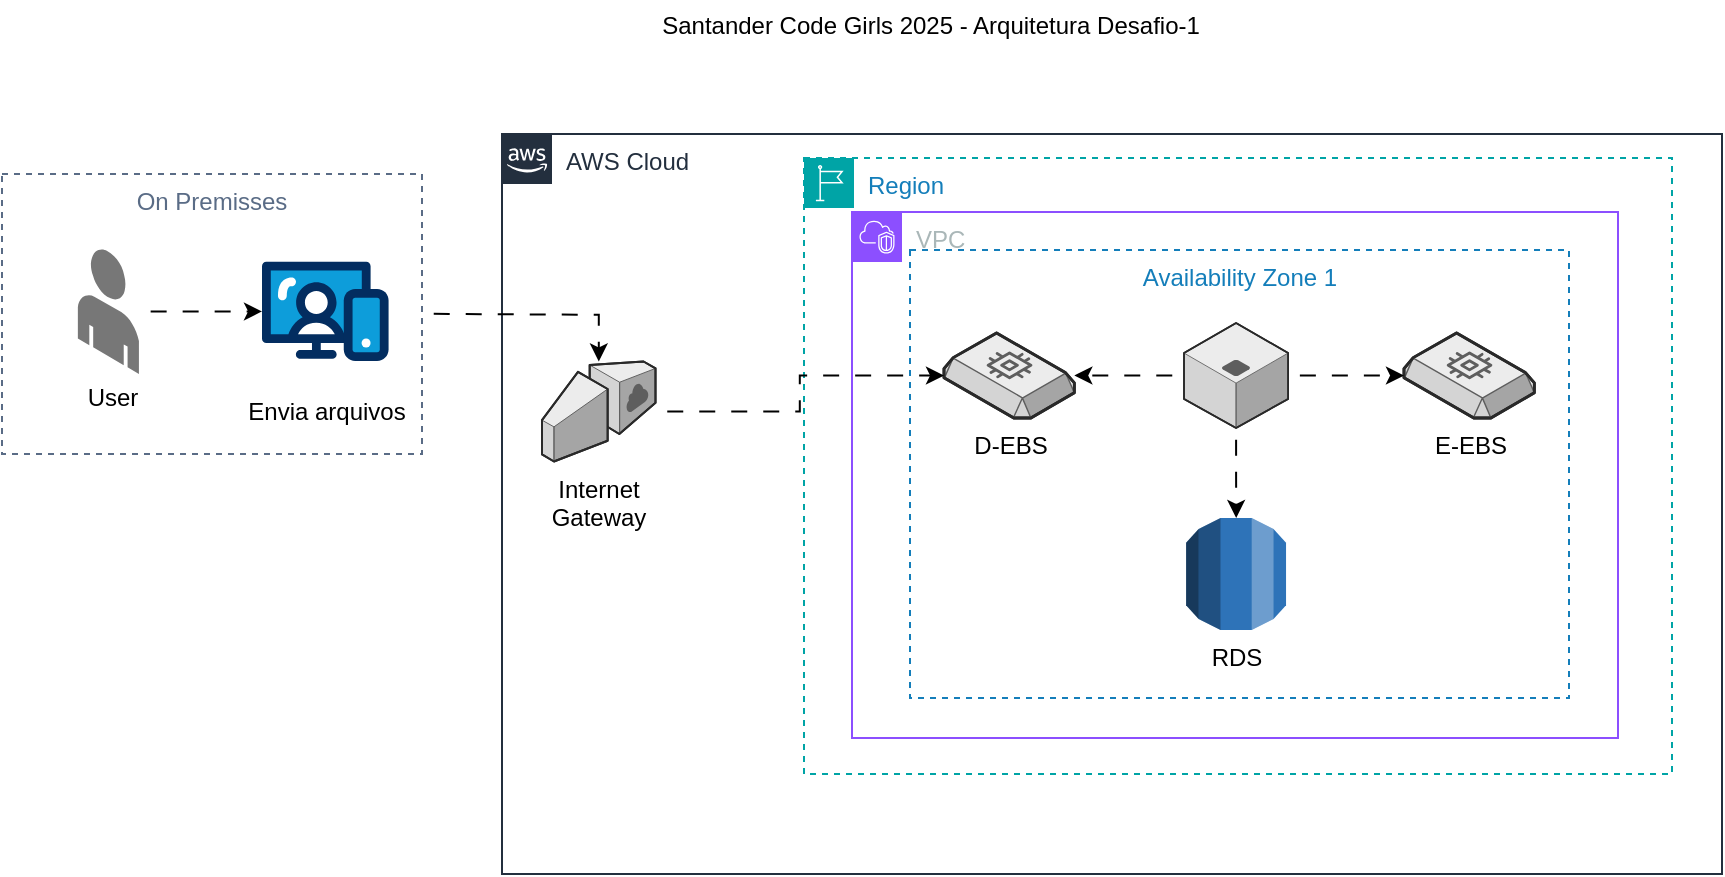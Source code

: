 <mxfile version="28.1.2">
  <diagram name="Página-1" id="4yl0V0nPSvAQnNA2cZoI">
    <mxGraphModel dx="1055" dy="626" grid="0" gridSize="10" guides="1" tooltips="1" connect="1" arrows="1" fold="1" page="1" pageScale="1" pageWidth="1169" pageHeight="827" background="#ffffff" math="0" shadow="0">
      <root>
        <mxCell id="0" />
        <mxCell id="1" parent="0" />
        <mxCell id="ik52JBesOWgbjSkcogyt-33" value="On Premisses" style="fillColor=none;strokeColor=#5A6C86;dashed=1;verticalAlign=top;fontStyle=0;fontColor=#5A6C86;whiteSpace=wrap;html=1;" vertex="1" parent="1">
          <mxGeometry x="40" y="100" width="210" height="140" as="geometry" />
        </mxCell>
        <mxCell id="ik52JBesOWgbjSkcogyt-3" value="AWS Cloud" style="points=[[0,0],[0.25,0],[0.5,0],[0.75,0],[1,0],[1,0.25],[1,0.5],[1,0.75],[1,1],[0.75,1],[0.5,1],[0.25,1],[0,1],[0,0.75],[0,0.5],[0,0.25]];outlineConnect=0;gradientColor=none;html=1;whiteSpace=wrap;fontSize=12;fontStyle=0;container=1;pointerEvents=0;collapsible=0;recursiveResize=0;shape=mxgraph.aws4.group;grIcon=mxgraph.aws4.group_aws_cloud_alt;strokeColor=#232F3E;fillColor=none;verticalAlign=top;align=left;spacingLeft=30;fontColor=#232F3E;dashed=0;" vertex="1" parent="1">
          <mxGeometry x="290" y="80" width="610" height="370" as="geometry" />
        </mxCell>
        <mxCell id="ik52JBesOWgbjSkcogyt-25" value="Internet &lt;br&gt;Gateway" style="verticalLabelPosition=bottom;html=1;verticalAlign=top;strokeWidth=1;align=center;outlineConnect=0;dashed=0;outlineConnect=0;shape=mxgraph.aws3d.internetGateway;fillColor=#ECECEC;strokeColor=#5E5E5E;aspect=fixed;strokeColor2=#292929;" vertex="1" parent="ik52JBesOWgbjSkcogyt-3">
          <mxGeometry x="20" y="113.75" width="56.76" height="50" as="geometry" />
        </mxCell>
        <mxCell id="ik52JBesOWgbjSkcogyt-30" value="Region" style="points=[[0,0],[0.25,0],[0.5,0],[0.75,0],[1,0],[1,0.25],[1,0.5],[1,0.75],[1,1],[0.75,1],[0.5,1],[0.25,1],[0,1],[0,0.75],[0,0.5],[0,0.25]];outlineConnect=0;gradientColor=none;html=1;whiteSpace=wrap;fontSize=12;fontStyle=0;container=1;pointerEvents=0;collapsible=0;recursiveResize=0;shape=mxgraph.aws4.group;grIcon=mxgraph.aws4.group_region;strokeColor=#00A4A6;fillColor=none;verticalAlign=top;align=left;spacingLeft=30;fontColor=#147EBA;dashed=1;" vertex="1" parent="ik52JBesOWgbjSkcogyt-3">
          <mxGeometry x="151" y="12" width="434" height="308" as="geometry" />
        </mxCell>
        <mxCell id="ik52JBesOWgbjSkcogyt-18" value="Availability Zone 1" style="fillColor=default;strokeColor=#147EBA;dashed=1;verticalAlign=top;fontStyle=0;fontColor=#147EBA;whiteSpace=wrap;html=1;" vertex="1" parent="ik52JBesOWgbjSkcogyt-30">
          <mxGeometry x="53" y="46" width="329.5" height="224" as="geometry" />
        </mxCell>
        <mxCell id="ik52JBesOWgbjSkcogyt-6" value="E-EBS" style="verticalLabelPosition=bottom;html=1;verticalAlign=top;strokeWidth=1;align=center;outlineConnect=0;dashed=0;outlineConnect=0;shape=mxgraph.aws3d.ebs2;fillColor=#ECECEC;strokeColor=#5E5E5E;aspect=fixed;strokeColor2=#292929;" vertex="1" parent="ik52JBesOWgbjSkcogyt-30">
          <mxGeometry x="300" y="87.5" width="65.17" height="42.5" as="geometry" />
        </mxCell>
        <mxCell id="ik52JBesOWgbjSkcogyt-39" value="" style="edgeStyle=orthogonalEdgeStyle;rounded=0;orthogonalLoop=1;jettySize=auto;html=1;flowAnimation=1;" edge="1" parent="ik52JBesOWgbjSkcogyt-30" source="ik52JBesOWgbjSkcogyt-5" target="ik52JBesOWgbjSkcogyt-32">
          <mxGeometry relative="1" as="geometry" />
        </mxCell>
        <mxCell id="ik52JBesOWgbjSkcogyt-44" value="" style="edgeStyle=orthogonalEdgeStyle;rounded=0;orthogonalLoop=1;jettySize=auto;html=1;flowAnimation=1;" edge="1" parent="ik52JBesOWgbjSkcogyt-30" source="ik52JBesOWgbjSkcogyt-5" target="ik52JBesOWgbjSkcogyt-6">
          <mxGeometry relative="1" as="geometry" />
        </mxCell>
        <mxCell id="ik52JBesOWgbjSkcogyt-55" value="" style="edgeStyle=orthogonalEdgeStyle;rounded=0;orthogonalLoop=1;jettySize=auto;html=1;flowAnimation=1;" edge="1" parent="ik52JBesOWgbjSkcogyt-30" source="ik52JBesOWgbjSkcogyt-5" target="ik52JBesOWgbjSkcogyt-45">
          <mxGeometry relative="1" as="geometry" />
        </mxCell>
        <mxCell id="ik52JBesOWgbjSkcogyt-5" value="" style="verticalLabelPosition=bottom;html=1;verticalAlign=top;strokeWidth=1;align=center;outlineConnect=0;dashed=0;outlineConnect=0;shape=mxgraph.aws3d.application_server;fillColor=#ECECEC;strokeColor=#5E5E5E;aspect=fixed;strokeColor2=#292929;" vertex="1" parent="ik52JBesOWgbjSkcogyt-30">
          <mxGeometry x="190" y="82.5" width="52.07" height="52.5" as="geometry" />
        </mxCell>
        <mxCell id="ik52JBesOWgbjSkcogyt-32" value="D-EBS" style="verticalLabelPosition=bottom;html=1;verticalAlign=top;strokeWidth=1;align=center;outlineConnect=0;dashed=0;outlineConnect=0;shape=mxgraph.aws3d.ebs2;fillColor=#ECECEC;strokeColor=#5E5E5E;aspect=fixed;strokeColor2=#292929;" vertex="1" parent="ik52JBesOWgbjSkcogyt-30">
          <mxGeometry x="70" y="87.5" width="65.17" height="42.5" as="geometry" />
        </mxCell>
        <mxCell id="ik52JBesOWgbjSkcogyt-45" value="RDS" style="outlineConnect=0;dashed=0;verticalLabelPosition=bottom;verticalAlign=top;align=center;html=1;shape=mxgraph.aws3.rds;fillColor=#2E73B8;gradientColor=none;" vertex="1" parent="ik52JBesOWgbjSkcogyt-30">
          <mxGeometry x="191.06" y="180" width="49.96" height="56" as="geometry" />
        </mxCell>
        <mxCell id="ik52JBesOWgbjSkcogyt-57" value="VPC" style="points=[[0,0],[0.25,0],[0.5,0],[0.75,0],[1,0],[1,0.25],[1,0.5],[1,0.75],[1,1],[0.75,1],[0.5,1],[0.25,1],[0,1],[0,0.75],[0,0.5],[0,0.25]];outlineConnect=0;gradientColor=none;html=1;whiteSpace=wrap;fontSize=12;fontStyle=0;container=1;pointerEvents=0;collapsible=0;recursiveResize=0;shape=mxgraph.aws4.group;grIcon=mxgraph.aws4.group_vpc2;strokeColor=#8C4FFF;fillColor=none;verticalAlign=top;align=left;spacingLeft=30;fontColor=#AAB7B8;dashed=0;" vertex="1" parent="ik52JBesOWgbjSkcogyt-30">
          <mxGeometry x="24" y="27" width="383" height="263" as="geometry" />
        </mxCell>
        <mxCell id="ik52JBesOWgbjSkcogyt-54" value="" style="edgeStyle=orthogonalEdgeStyle;rounded=0;orthogonalLoop=1;jettySize=auto;html=1;flowAnimation=1;" edge="1" parent="ik52JBesOWgbjSkcogyt-3" source="ik52JBesOWgbjSkcogyt-25" target="ik52JBesOWgbjSkcogyt-32">
          <mxGeometry relative="1" as="geometry" />
        </mxCell>
        <mxCell id="ik52JBesOWgbjSkcogyt-17" value="" style="edgeStyle=orthogonalEdgeStyle;rounded=0;orthogonalLoop=1;jettySize=auto;html=1;flowAnimation=1;" edge="1" parent="1" target="ik52JBesOWgbjSkcogyt-25">
          <mxGeometry relative="1" as="geometry">
            <mxPoint x="250" y="169.9" as="sourcePoint" />
            <mxPoint x="358" y="220" as="targetPoint" />
          </mxGeometry>
        </mxCell>
        <mxCell id="ik52JBesOWgbjSkcogyt-23" value="User" style="text;html=1;align=center;verticalAlign=middle;resizable=0;points=[];autosize=1;strokeColor=none;fillColor=none;" vertex="1" parent="1">
          <mxGeometry x="70" y="197.4" width="50" height="30" as="geometry" />
        </mxCell>
        <mxCell id="ik52JBesOWgbjSkcogyt-37" value="" style="edgeStyle=orthogonalEdgeStyle;rounded=0;orthogonalLoop=1;jettySize=auto;html=1;flowAnimation=1;" edge="1" parent="1" source="ik52JBesOWgbjSkcogyt-8" target="ik52JBesOWgbjSkcogyt-34">
          <mxGeometry relative="1" as="geometry" />
        </mxCell>
        <mxCell id="ik52JBesOWgbjSkcogyt-8" value="" style="verticalLabelPosition=bottom;html=1;verticalAlign=top;strokeWidth=1;align=center;outlineConnect=0;dashed=0;outlineConnect=0;shape=mxgraph.aws3d.end_user;strokeColor=none;fillColor=#777777;aspect=fixed;" vertex="1" parent="1">
          <mxGeometry x="77.93" y="137.4" width="30.53" height="62.6" as="geometry" />
        </mxCell>
        <mxCell id="ik52JBesOWgbjSkcogyt-34" value="Envia arquivos" style="verticalLabelPosition=bottom;aspect=fixed;html=1;shape=mxgraph.salesforce.web;fillColorStyles=fillColor2,fillColor3,fillColor4;fillColor2=#032d60;fillColor3=#0d9dda;fillColor4=#ffffff;fillColor=none;strokeColor=none;" vertex="1" parent="1">
          <mxGeometry x="170" y="143.7" width="63.29" height="50" as="geometry" />
        </mxCell>
        <mxCell id="ik52JBesOWgbjSkcogyt-56" value="Santander Code Girls 2025 - Arquitetura Desafio-1" style="text;html=1;align=center;verticalAlign=middle;resizable=0;points=[];autosize=1;strokeColor=none;fillColor=none;" vertex="1" parent="1">
          <mxGeometry x="360" y="13" width="287" height="26" as="geometry" />
        </mxCell>
      </root>
    </mxGraphModel>
  </diagram>
</mxfile>

